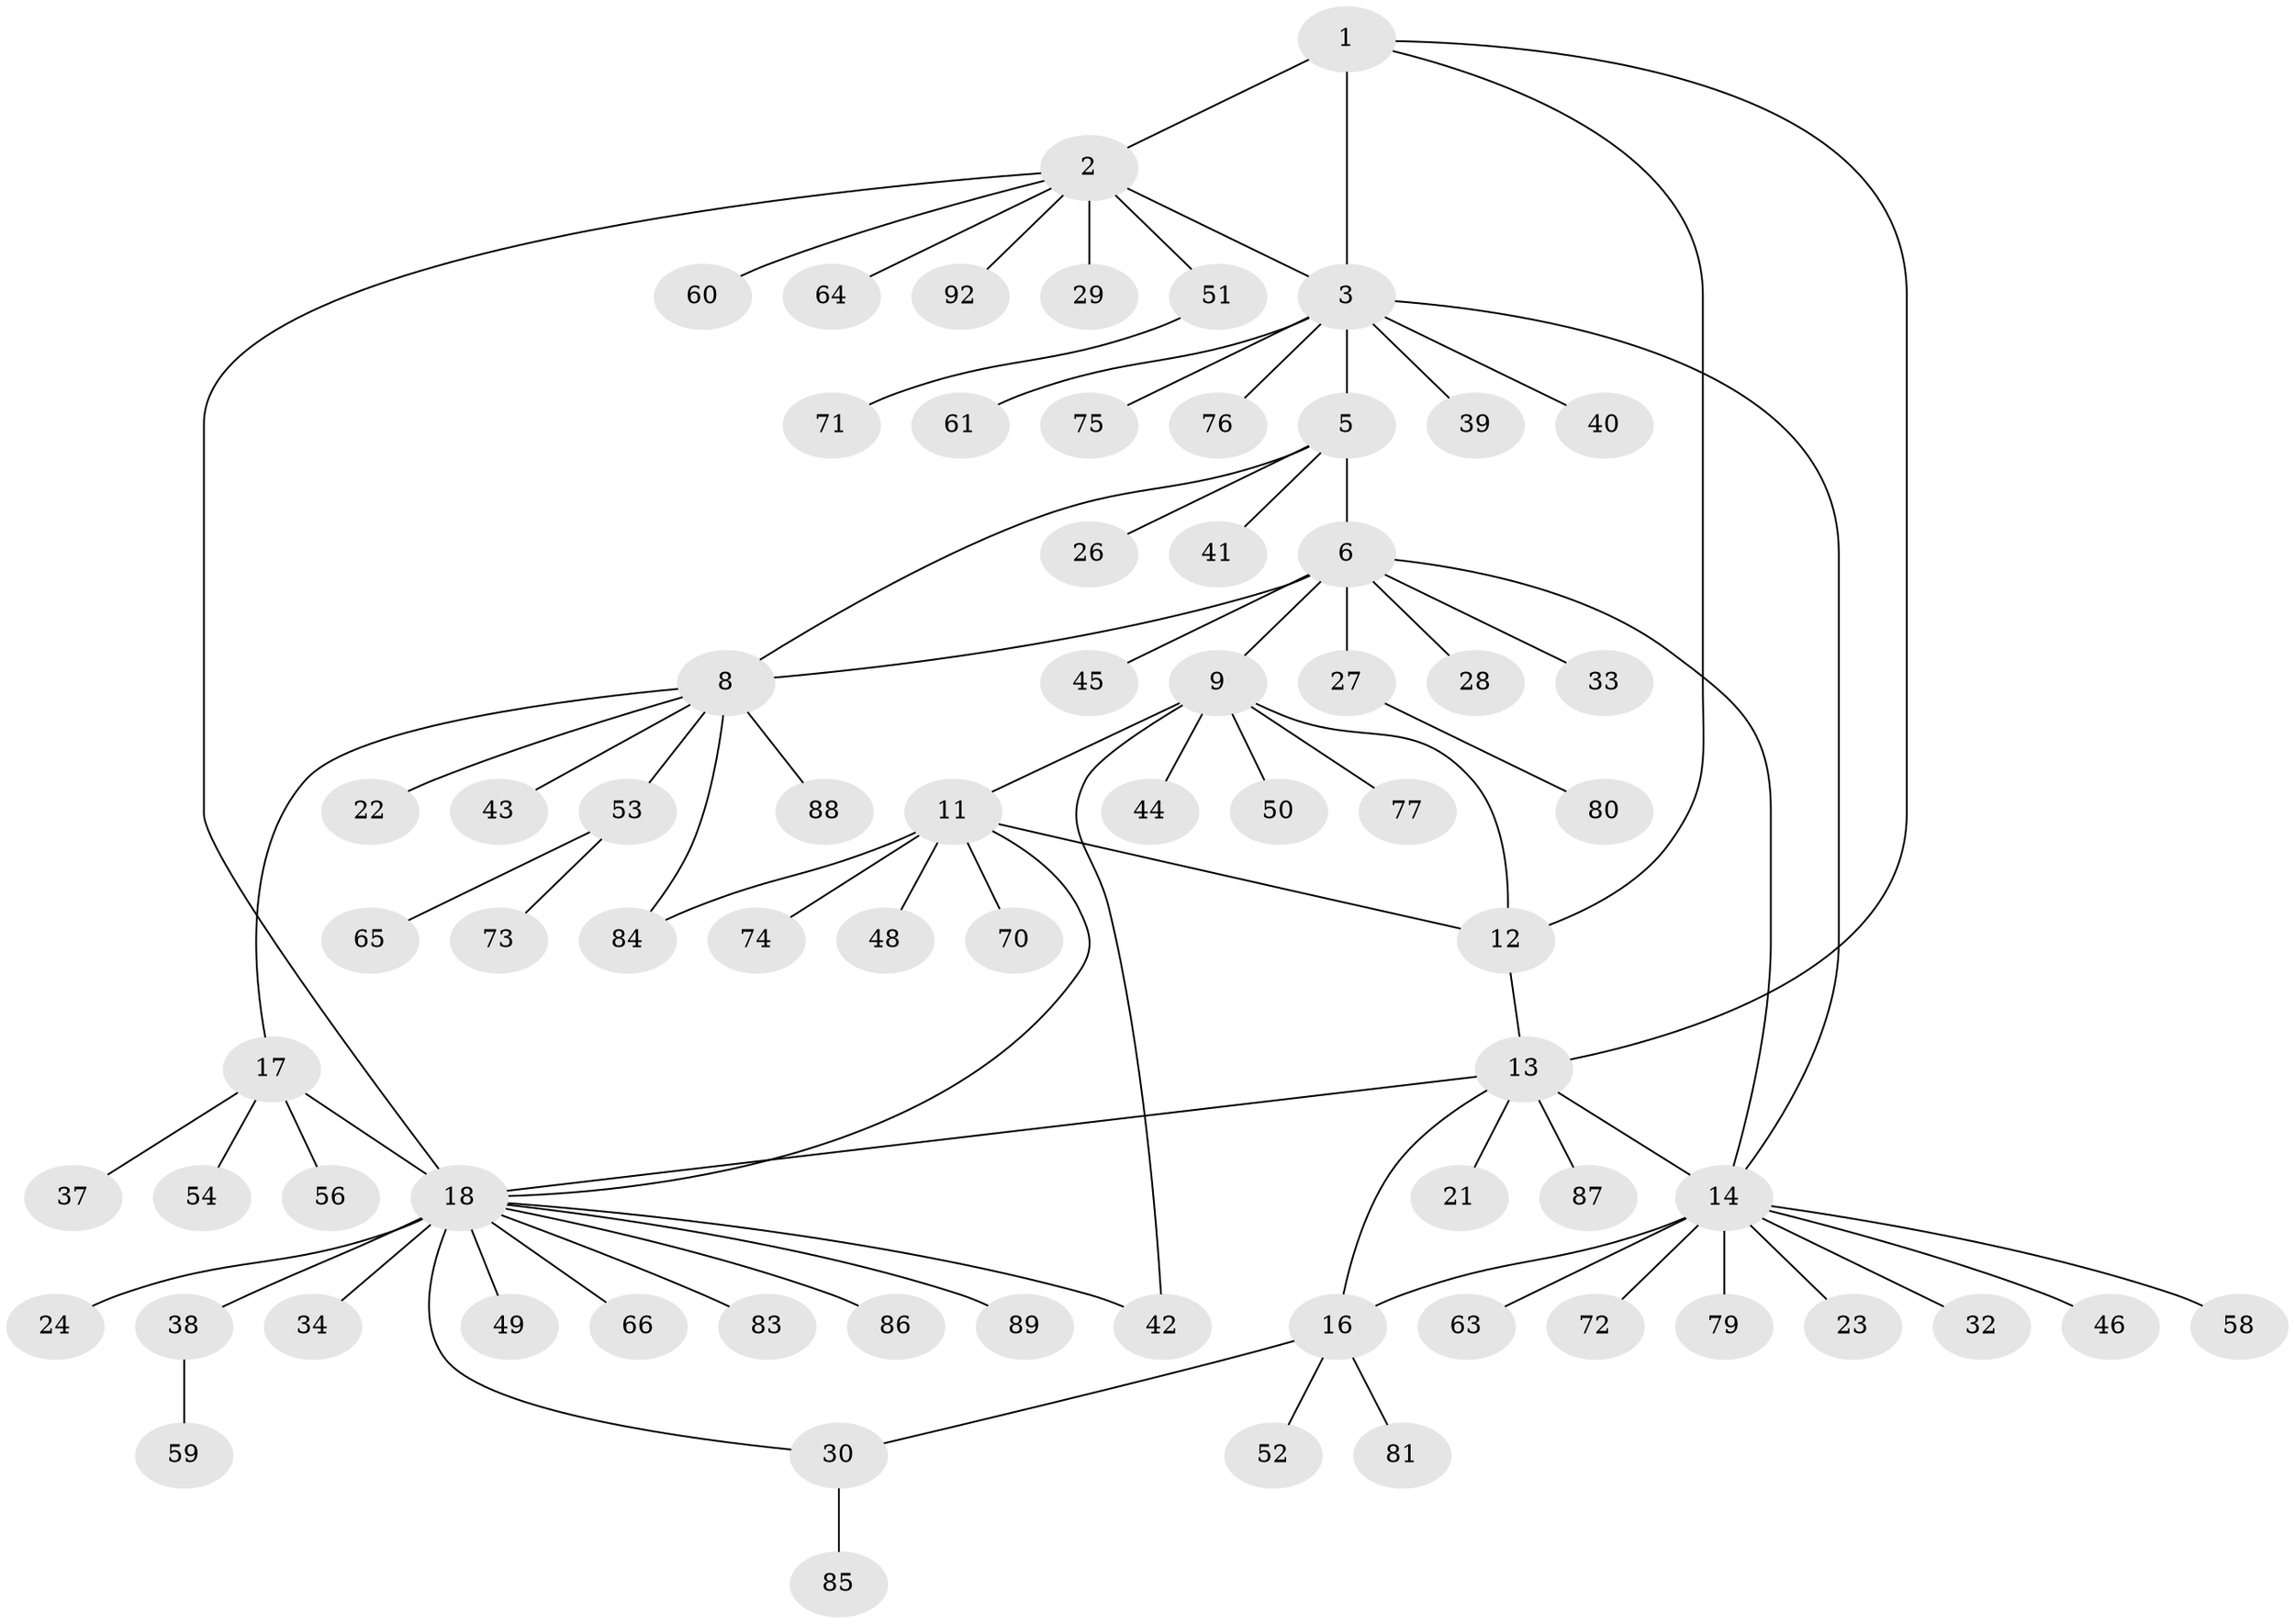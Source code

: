 // original degree distribution, {5: 0.05434782608695652, 9: 0.03260869565217391, 7: 0.043478260869565216, 6: 0.03260869565217391, 10: 0.010869565217391304, 4: 0.021739130434782608, 8: 0.010869565217391304, 3: 0.043478260869565216, 16: 0.010869565217391304, 1: 0.6086956521739131, 2: 0.13043478260869565}
// Generated by graph-tools (version 1.1) at 2025/42/03/06/25 10:42:15]
// undirected, 71 vertices, 84 edges
graph export_dot {
graph [start="1"]
  node [color=gray90,style=filled];
  1 [super="+31"];
  2 [super="+25"];
  3 [super="+4"];
  5 [super="+62"];
  6 [super="+7"];
  8 [super="+57"];
  9 [super="+10"];
  11 [super="+82"];
  12;
  13 [super="+69"];
  14 [super="+15"];
  16 [super="+36"];
  17 [super="+20"];
  18 [super="+19"];
  21;
  22;
  23;
  24;
  26 [super="+47"];
  27 [super="+35"];
  28;
  29;
  30 [super="+68"];
  32 [super="+55"];
  33;
  34;
  37;
  38 [super="+78"];
  39;
  40;
  41;
  42;
  43;
  44;
  45;
  46;
  48;
  49;
  50;
  51;
  52;
  53 [super="+67"];
  54;
  56;
  58;
  59;
  60;
  61;
  63;
  64;
  65;
  66;
  70;
  71;
  72 [super="+91"];
  73;
  74;
  75;
  76;
  77 [super="+90"];
  79;
  80;
  81;
  83;
  84;
  85;
  86;
  87;
  88;
  89;
  92;
  1 -- 2;
  1 -- 3 [weight=2];
  1 -- 12;
  1 -- 13;
  2 -- 3 [weight=2];
  2 -- 29;
  2 -- 51;
  2 -- 64;
  2 -- 92;
  2 -- 18;
  2 -- 60;
  3 -- 39;
  3 -- 40;
  3 -- 61;
  3 -- 76;
  3 -- 5;
  3 -- 75;
  3 -- 14;
  5 -- 6 [weight=2];
  5 -- 8;
  5 -- 26;
  5 -- 41;
  6 -- 8 [weight=2];
  6 -- 27;
  6 -- 45;
  6 -- 14;
  6 -- 33;
  6 -- 9;
  6 -- 28;
  8 -- 22;
  8 -- 43;
  8 -- 53;
  8 -- 84;
  8 -- 88;
  8 -- 17;
  9 -- 11 [weight=2];
  9 -- 12 [weight=2];
  9 -- 42;
  9 -- 44;
  9 -- 77;
  9 -- 50;
  11 -- 12;
  11 -- 48;
  11 -- 70;
  11 -- 74;
  11 -- 84;
  11 -- 18;
  12 -- 13;
  13 -- 14 [weight=2];
  13 -- 16;
  13 -- 21;
  13 -- 87;
  13 -- 18;
  14 -- 16 [weight=2];
  14 -- 23;
  14 -- 32;
  14 -- 58;
  14 -- 72;
  14 -- 79;
  14 -- 46;
  14 -- 63;
  16 -- 30;
  16 -- 81;
  16 -- 52;
  17 -- 18 [weight=4];
  17 -- 37;
  17 -- 56;
  17 -- 54;
  18 -- 66;
  18 -- 83;
  18 -- 86;
  18 -- 24;
  18 -- 89;
  18 -- 30;
  18 -- 34;
  18 -- 38;
  18 -- 42;
  18 -- 49;
  27 -- 80;
  30 -- 85;
  38 -- 59;
  51 -- 71;
  53 -- 65;
  53 -- 73;
}

